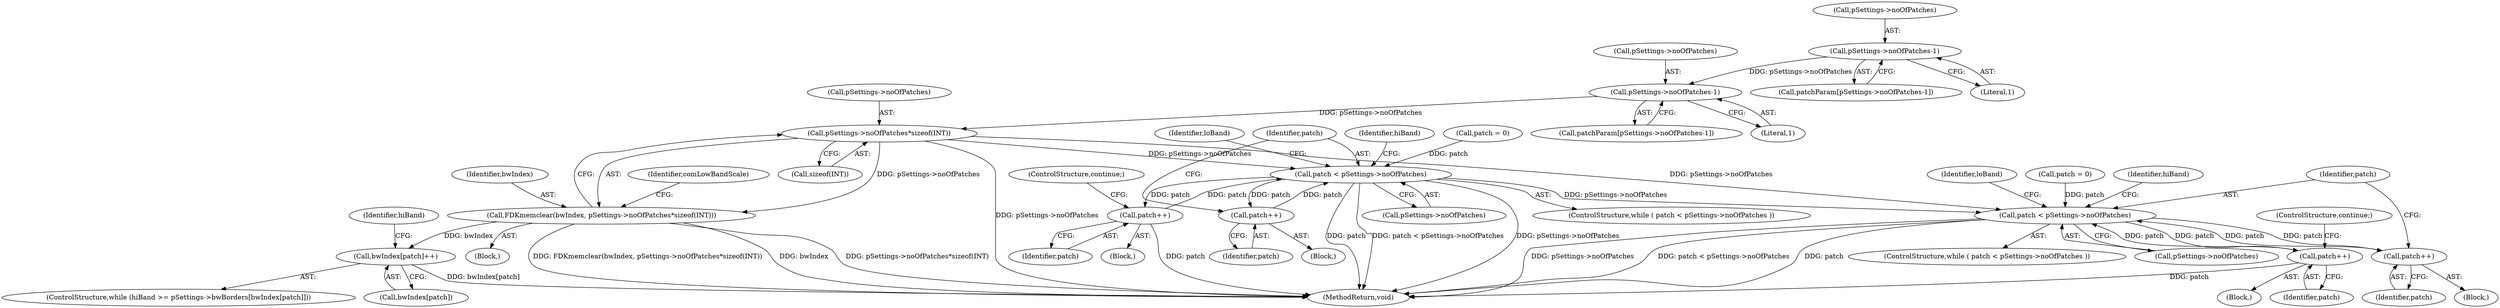 digraph "1_Android_8e3be529372892e20ccf196809bc73276c822189@API" {
"1000358" [label="(Call,pSettings->noOfPatches*sizeof(INT))"];
"1000292" [label="(Call,pSettings->noOfPatches-1)"];
"1000283" [label="(Call,pSettings->noOfPatches-1)"];
"1000356" [label="(Call,FDKmemclear(bwIndex, pSettings->noOfPatches*sizeof(INT)))"];
"1001656" [label="(Call,bwIndex[patch]++)"];
"1001606" [label="(Call,patch < pSettings->noOfPatches)"];
"1001639" [label="(Call,patch++)"];
"1001914" [label="(Call,patch++)"];
"1001937" [label="(Call,patch < pSettings->noOfPatches)"];
"1001974" [label="(Call,patch++)"];
"1001992" [label="(Call,patch++)"];
"1001931" [label="(Identifier,loBand)"];
"1001915" [label="(Identifier,patch)"];
"1001973" [label="(Block,)"];
"1001975" [label="(Identifier,patch)"];
"1001974" [label="(Call,patch++)"];
"1001936" [label="(ControlStructure,while ( patch < pSettings->noOfPatches ))"];
"1001933" [label="(Call,patch = 0)"];
"1001976" [label="(ControlStructure,continue;)"];
"1000290" [label="(Call,patchParam[pSettings->noOfPatches-1])"];
"1001993" [label="(Identifier,patch)"];
"1001942" [label="(Block,)"];
"1000283" [label="(Call,pSettings->noOfPatches-1)"];
"1001608" [label="(Call,pSettings->noOfPatches)"];
"1000296" [label="(Literal,1)"];
"1001606" [label="(Call,patch < pSettings->noOfPatches)"];
"1001602" [label="(Call,patch = 0)"];
"1001939" [label="(Call,pSettings->noOfPatches)"];
"1001639" [label="(Call,patch++)"];
"1002020" [label="(MethodReturn,void)"];
"1000365" [label="(Identifier,comLowBandScale)"];
"1001607" [label="(Identifier,patch)"];
"1000427" [label="(Identifier,loBand)"];
"1001641" [label="(ControlStructure,continue;)"];
"1001938" [label="(Identifier,patch)"];
"1000357" [label="(Identifier,bwIndex)"];
"1001605" [label="(ControlStructure,while ( patch < pSettings->noOfPatches ))"];
"1001656" [label="(Call,bwIndex[patch]++)"];
"1000358" [label="(Call,pSettings->noOfPatches*sizeof(INT))"];
"1001640" [label="(Identifier,patch)"];
"1001945" [label="(Identifier,hiBand)"];
"1000356" [label="(Call,FDKmemclear(bwIndex, pSettings->noOfPatches*sizeof(INT)))"];
"1001937" [label="(Call,patch < pSettings->noOfPatches)"];
"1001611" [label="(Block,)"];
"1001657" [label="(Call,bwIndex[patch])"];
"1000293" [label="(Call,pSettings->noOfPatches)"];
"1001992" [label="(Call,patch++)"];
"1000359" [label="(Call,pSettings->noOfPatches)"];
"1000281" [label="(Call,patchParam[pSettings->noOfPatches-1])"];
"1001614" [label="(Identifier,hiBand)"];
"1001914" [label="(Call,patch++)"];
"1001638" [label="(Block,)"];
"1000292" [label="(Call,pSettings->noOfPatches-1)"];
"1000287" [label="(Literal,1)"];
"1000178" [label="(Block,)"];
"1001648" [label="(Identifier,hiBand)"];
"1000362" [label="(Call,sizeof(INT))"];
"1001646" [label="(ControlStructure,while (hiBand >= pSettings->bwBorders[bwIndex[patch]]))"];
"1000284" [label="(Call,pSettings->noOfPatches)"];
"1000358" -> "1000356"  [label="AST: "];
"1000358" -> "1000362"  [label="CFG: "];
"1000359" -> "1000358"  [label="AST: "];
"1000362" -> "1000358"  [label="AST: "];
"1000356" -> "1000358"  [label="CFG: "];
"1000358" -> "1002020"  [label="DDG: pSettings->noOfPatches"];
"1000358" -> "1000356"  [label="DDG: pSettings->noOfPatches"];
"1000292" -> "1000358"  [label="DDG: pSettings->noOfPatches"];
"1000358" -> "1001606"  [label="DDG: pSettings->noOfPatches"];
"1000358" -> "1001937"  [label="DDG: pSettings->noOfPatches"];
"1000292" -> "1000290"  [label="AST: "];
"1000292" -> "1000296"  [label="CFG: "];
"1000293" -> "1000292"  [label="AST: "];
"1000296" -> "1000292"  [label="AST: "];
"1000290" -> "1000292"  [label="CFG: "];
"1000283" -> "1000292"  [label="DDG: pSettings->noOfPatches"];
"1000283" -> "1000281"  [label="AST: "];
"1000283" -> "1000287"  [label="CFG: "];
"1000284" -> "1000283"  [label="AST: "];
"1000287" -> "1000283"  [label="AST: "];
"1000281" -> "1000283"  [label="CFG: "];
"1000356" -> "1000178"  [label="AST: "];
"1000357" -> "1000356"  [label="AST: "];
"1000365" -> "1000356"  [label="CFG: "];
"1000356" -> "1002020"  [label="DDG: FDKmemclear(bwIndex, pSettings->noOfPatches*sizeof(INT))"];
"1000356" -> "1002020"  [label="DDG: bwIndex"];
"1000356" -> "1002020"  [label="DDG: pSettings->noOfPatches*sizeof(INT)"];
"1000356" -> "1001656"  [label="DDG: bwIndex"];
"1001656" -> "1001646"  [label="AST: "];
"1001656" -> "1001657"  [label="CFG: "];
"1001657" -> "1001656"  [label="AST: "];
"1001648" -> "1001656"  [label="CFG: "];
"1001656" -> "1002020"  [label="DDG: bwIndex[patch]"];
"1001606" -> "1001605"  [label="AST: "];
"1001606" -> "1001608"  [label="CFG: "];
"1001607" -> "1001606"  [label="AST: "];
"1001608" -> "1001606"  [label="AST: "];
"1001614" -> "1001606"  [label="CFG: "];
"1000427" -> "1001606"  [label="CFG: "];
"1001606" -> "1002020"  [label="DDG: patch"];
"1001606" -> "1002020"  [label="DDG: patch < pSettings->noOfPatches"];
"1001606" -> "1002020"  [label="DDG: pSettings->noOfPatches"];
"1001639" -> "1001606"  [label="DDG: patch"];
"1001914" -> "1001606"  [label="DDG: patch"];
"1001602" -> "1001606"  [label="DDG: patch"];
"1001606" -> "1001639"  [label="DDG: patch"];
"1001606" -> "1001914"  [label="DDG: patch"];
"1001606" -> "1001937"  [label="DDG: pSettings->noOfPatches"];
"1001639" -> "1001638"  [label="AST: "];
"1001639" -> "1001640"  [label="CFG: "];
"1001640" -> "1001639"  [label="AST: "];
"1001641" -> "1001639"  [label="CFG: "];
"1001639" -> "1002020"  [label="DDG: patch"];
"1001914" -> "1001611"  [label="AST: "];
"1001914" -> "1001915"  [label="CFG: "];
"1001915" -> "1001914"  [label="AST: "];
"1001607" -> "1001914"  [label="CFG: "];
"1001937" -> "1001936"  [label="AST: "];
"1001937" -> "1001939"  [label="CFG: "];
"1001938" -> "1001937"  [label="AST: "];
"1001939" -> "1001937"  [label="AST: "];
"1001945" -> "1001937"  [label="CFG: "];
"1001931" -> "1001937"  [label="CFG: "];
"1001937" -> "1002020"  [label="DDG: patch < pSettings->noOfPatches"];
"1001937" -> "1002020"  [label="DDG: patch"];
"1001937" -> "1002020"  [label="DDG: pSettings->noOfPatches"];
"1001933" -> "1001937"  [label="DDG: patch"];
"1001992" -> "1001937"  [label="DDG: patch"];
"1001974" -> "1001937"  [label="DDG: patch"];
"1001937" -> "1001974"  [label="DDG: patch"];
"1001937" -> "1001992"  [label="DDG: patch"];
"1001974" -> "1001973"  [label="AST: "];
"1001974" -> "1001975"  [label="CFG: "];
"1001975" -> "1001974"  [label="AST: "];
"1001976" -> "1001974"  [label="CFG: "];
"1001974" -> "1002020"  [label="DDG: patch"];
"1001992" -> "1001942"  [label="AST: "];
"1001992" -> "1001993"  [label="CFG: "];
"1001993" -> "1001992"  [label="AST: "];
"1001938" -> "1001992"  [label="CFG: "];
}
